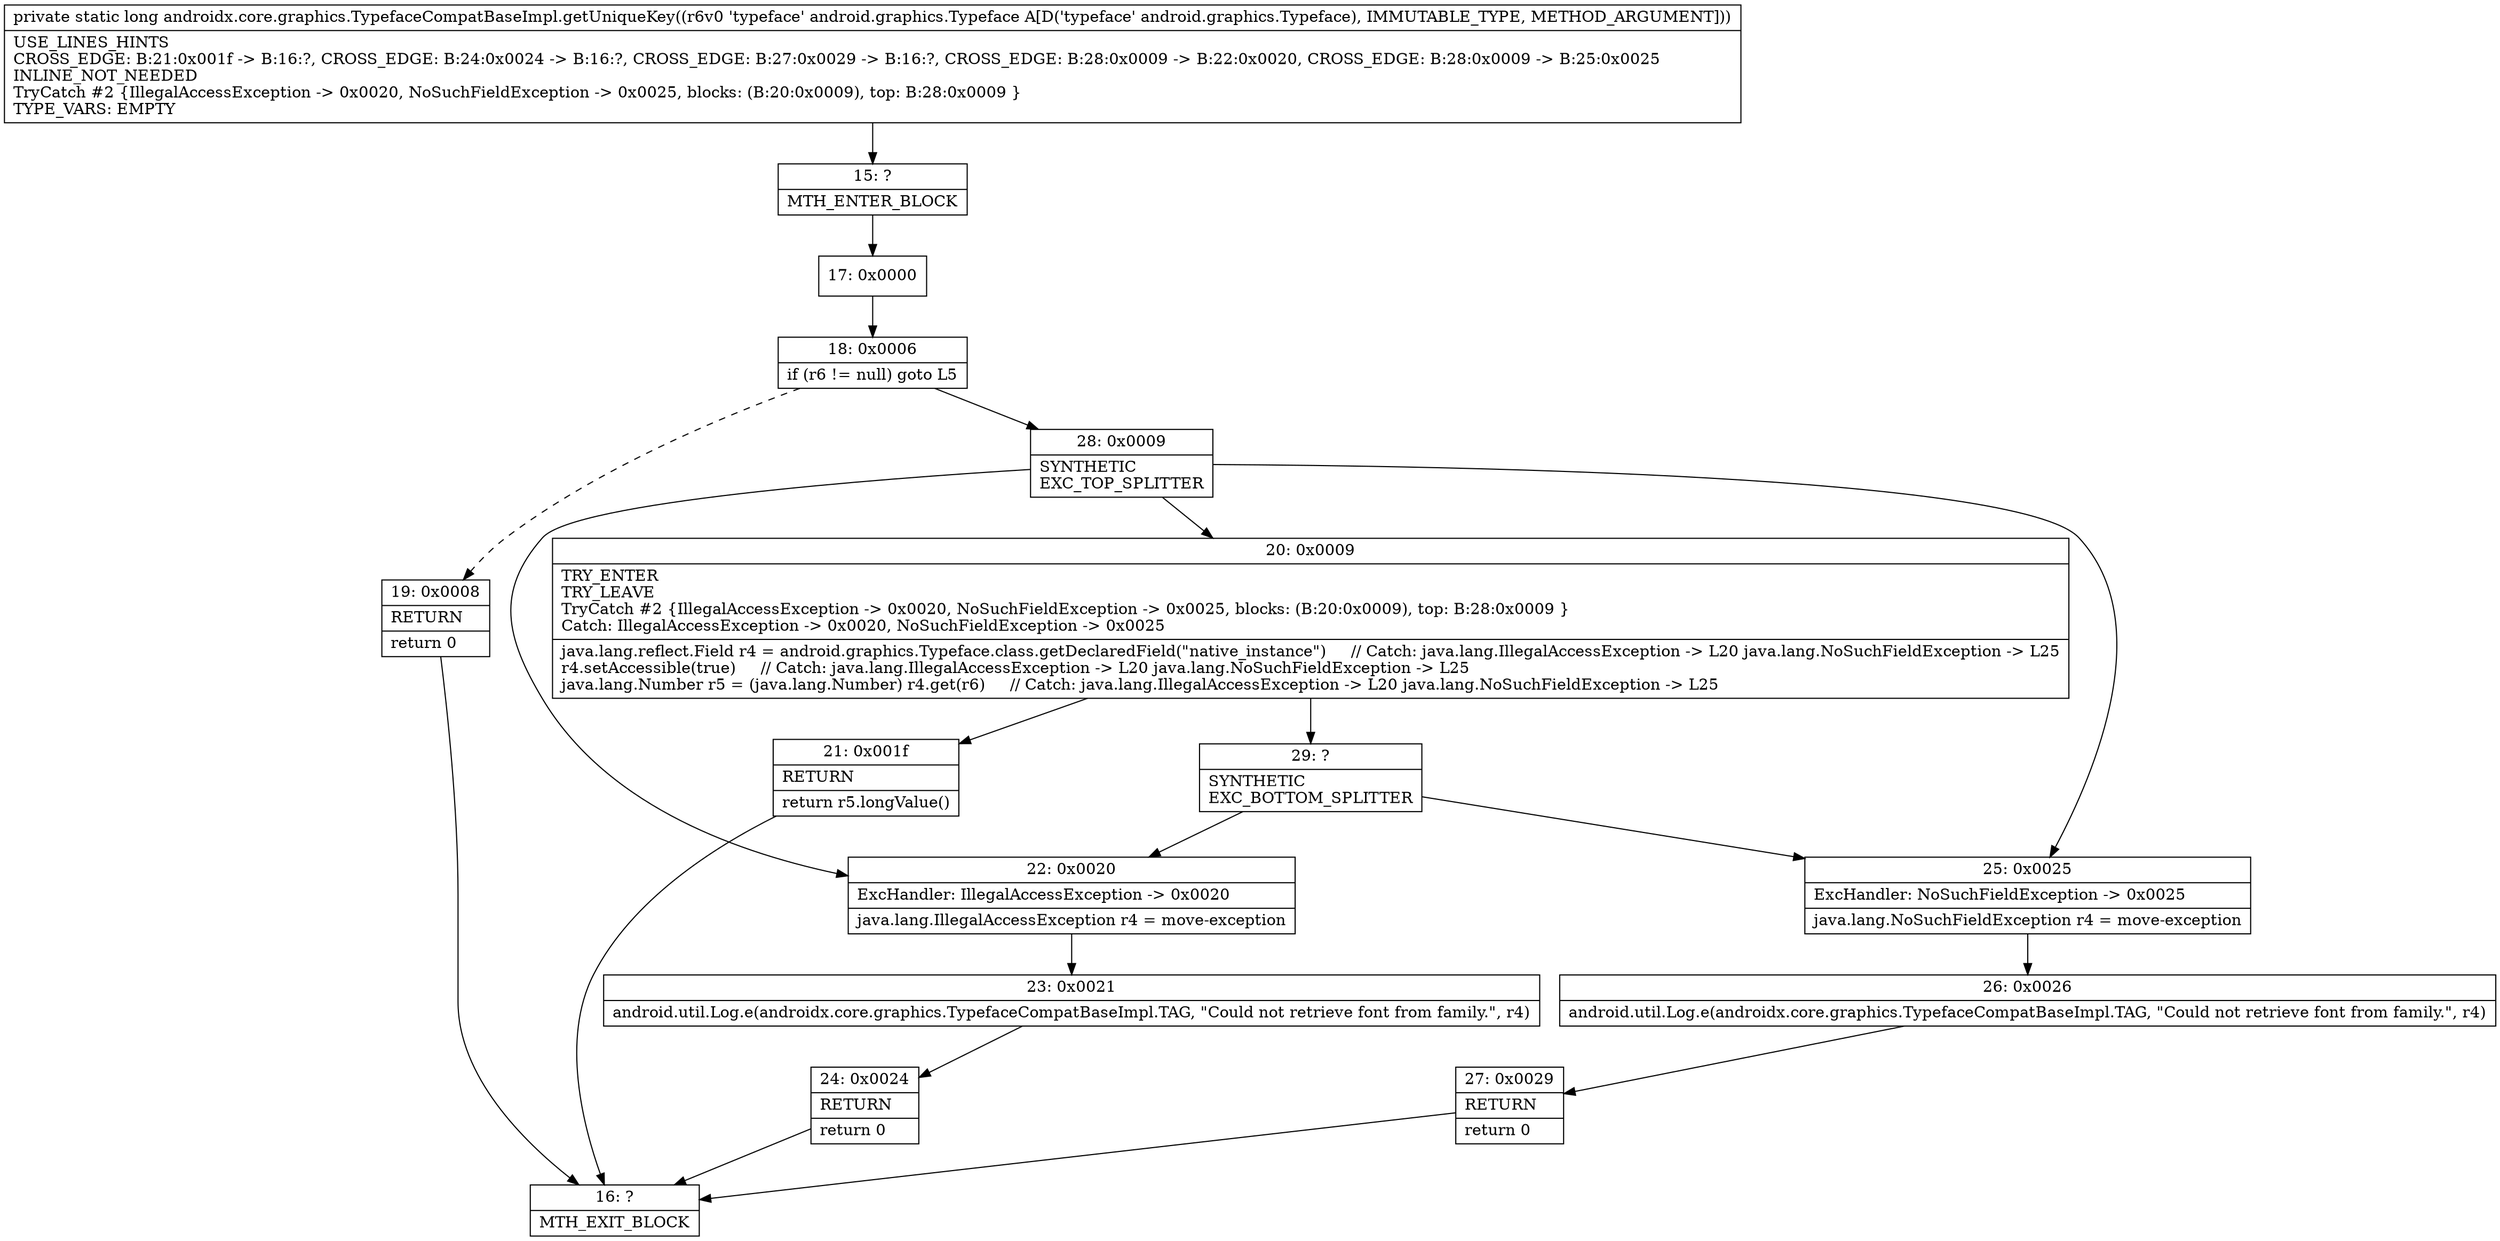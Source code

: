 digraph "CFG forandroidx.core.graphics.TypefaceCompatBaseImpl.getUniqueKey(Landroid\/graphics\/Typeface;)J" {
Node_15 [shape=record,label="{15\:\ ?|MTH_ENTER_BLOCK\l}"];
Node_17 [shape=record,label="{17\:\ 0x0000}"];
Node_18 [shape=record,label="{18\:\ 0x0006|if (r6 != null) goto L5\l}"];
Node_19 [shape=record,label="{19\:\ 0x0008|RETURN\l|return 0\l}"];
Node_16 [shape=record,label="{16\:\ ?|MTH_EXIT_BLOCK\l}"];
Node_28 [shape=record,label="{28\:\ 0x0009|SYNTHETIC\lEXC_TOP_SPLITTER\l}"];
Node_20 [shape=record,label="{20\:\ 0x0009|TRY_ENTER\lTRY_LEAVE\lTryCatch #2 \{IllegalAccessException \-\> 0x0020, NoSuchFieldException \-\> 0x0025, blocks: (B:20:0x0009), top: B:28:0x0009 \}\lCatch: IllegalAccessException \-\> 0x0020, NoSuchFieldException \-\> 0x0025\l|java.lang.reflect.Field r4 = android.graphics.Typeface.class.getDeclaredField(\"native_instance\")     \/\/ Catch: java.lang.IllegalAccessException \-\> L20 java.lang.NoSuchFieldException \-\> L25\lr4.setAccessible(true)     \/\/ Catch: java.lang.IllegalAccessException \-\> L20 java.lang.NoSuchFieldException \-\> L25\ljava.lang.Number r5 = (java.lang.Number) r4.get(r6)     \/\/ Catch: java.lang.IllegalAccessException \-\> L20 java.lang.NoSuchFieldException \-\> L25\l}"];
Node_21 [shape=record,label="{21\:\ 0x001f|RETURN\l|return r5.longValue()\l}"];
Node_29 [shape=record,label="{29\:\ ?|SYNTHETIC\lEXC_BOTTOM_SPLITTER\l}"];
Node_22 [shape=record,label="{22\:\ 0x0020|ExcHandler: IllegalAccessException \-\> 0x0020\l|java.lang.IllegalAccessException r4 = move\-exception\l}"];
Node_23 [shape=record,label="{23\:\ 0x0021|android.util.Log.e(androidx.core.graphics.TypefaceCompatBaseImpl.TAG, \"Could not retrieve font from family.\", r4)\l}"];
Node_24 [shape=record,label="{24\:\ 0x0024|RETURN\l|return 0\l}"];
Node_25 [shape=record,label="{25\:\ 0x0025|ExcHandler: NoSuchFieldException \-\> 0x0025\l|java.lang.NoSuchFieldException r4 = move\-exception\l}"];
Node_26 [shape=record,label="{26\:\ 0x0026|android.util.Log.e(androidx.core.graphics.TypefaceCompatBaseImpl.TAG, \"Could not retrieve font from family.\", r4)\l}"];
Node_27 [shape=record,label="{27\:\ 0x0029|RETURN\l|return 0\l}"];
MethodNode[shape=record,label="{private static long androidx.core.graphics.TypefaceCompatBaseImpl.getUniqueKey((r6v0 'typeface' android.graphics.Typeface A[D('typeface' android.graphics.Typeface), IMMUTABLE_TYPE, METHOD_ARGUMENT]))  | USE_LINES_HINTS\lCROSS_EDGE: B:21:0x001f \-\> B:16:?, CROSS_EDGE: B:24:0x0024 \-\> B:16:?, CROSS_EDGE: B:27:0x0029 \-\> B:16:?, CROSS_EDGE: B:28:0x0009 \-\> B:22:0x0020, CROSS_EDGE: B:28:0x0009 \-\> B:25:0x0025\lINLINE_NOT_NEEDED\lTryCatch #2 \{IllegalAccessException \-\> 0x0020, NoSuchFieldException \-\> 0x0025, blocks: (B:20:0x0009), top: B:28:0x0009 \}\lTYPE_VARS: EMPTY\l}"];
MethodNode -> Node_15;Node_15 -> Node_17;
Node_17 -> Node_18;
Node_18 -> Node_19[style=dashed];
Node_18 -> Node_28;
Node_19 -> Node_16;
Node_28 -> Node_20;
Node_28 -> Node_22;
Node_28 -> Node_25;
Node_20 -> Node_21;
Node_20 -> Node_29;
Node_21 -> Node_16;
Node_29 -> Node_22;
Node_29 -> Node_25;
Node_22 -> Node_23;
Node_23 -> Node_24;
Node_24 -> Node_16;
Node_25 -> Node_26;
Node_26 -> Node_27;
Node_27 -> Node_16;
}

